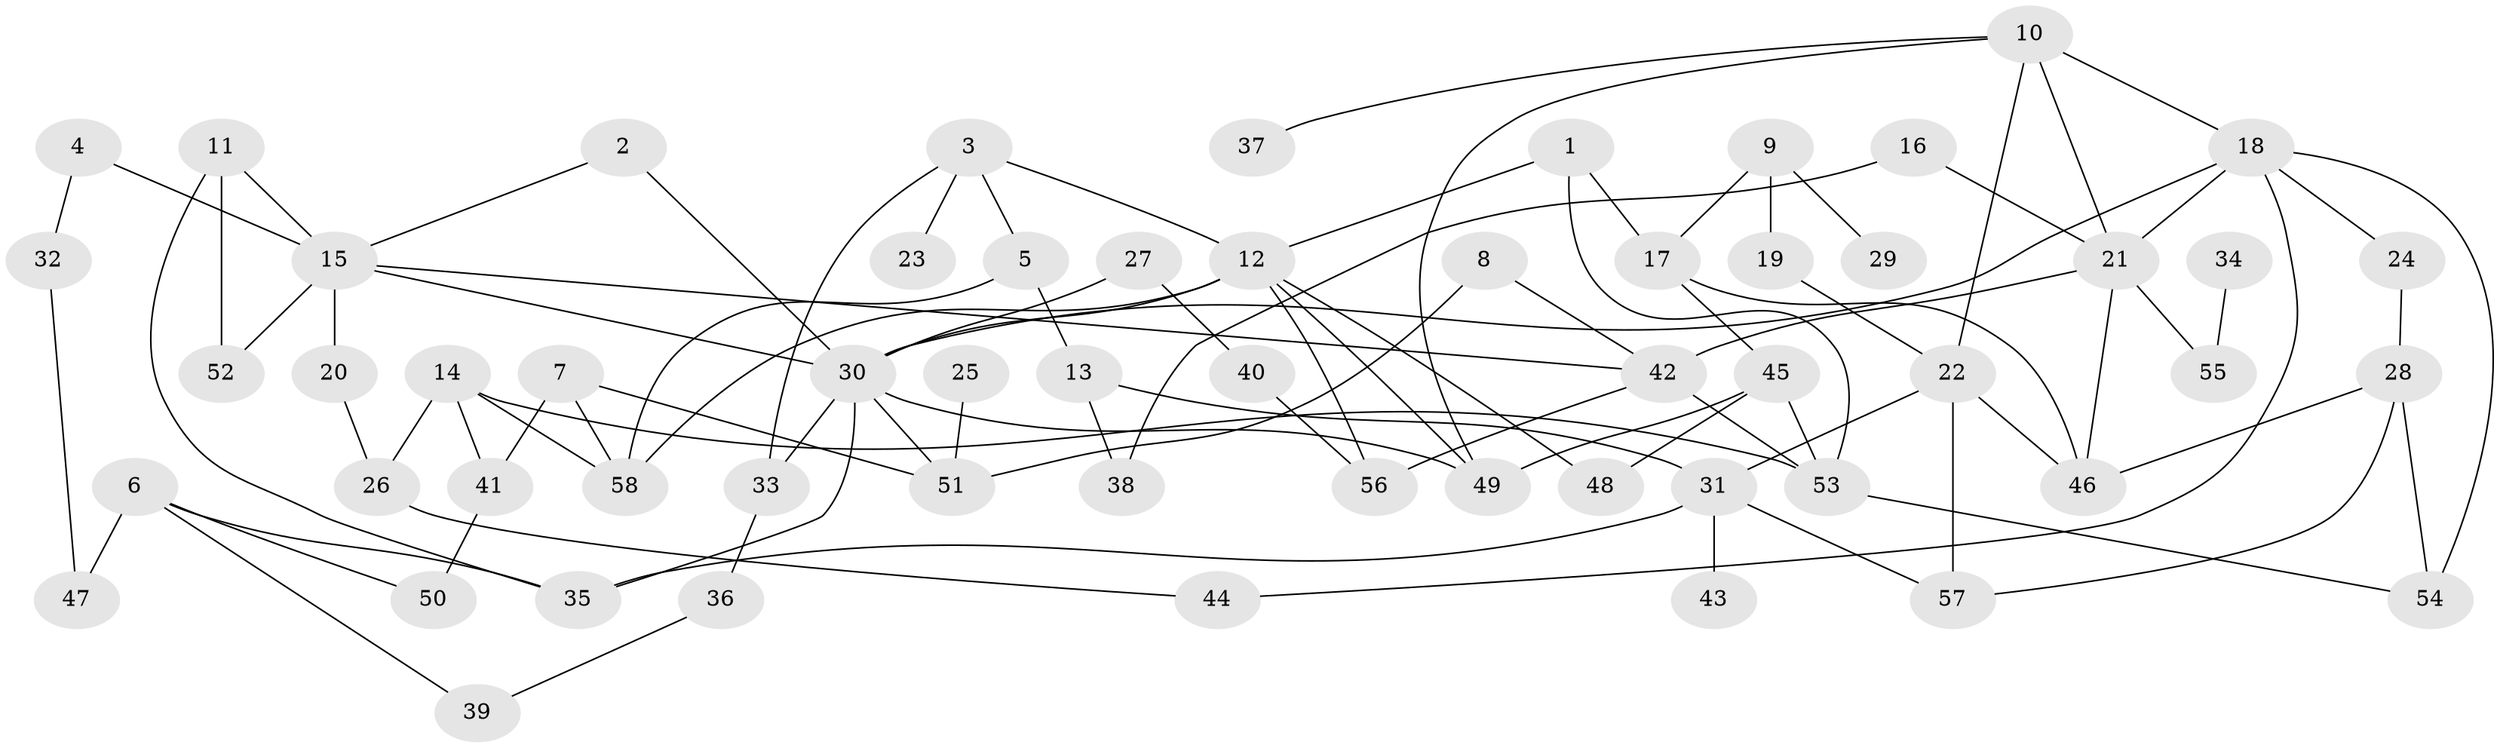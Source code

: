 // original degree distribution, {7: 0.034782608695652174, 11: 0.008695652173913044, 3: 0.2608695652173913, 4: 0.043478260869565216, 2: 0.3391304347826087, 5: 0.043478260869565216, 6: 0.02608695652173913, 1: 0.24347826086956523}
// Generated by graph-tools (version 1.1) at 2025/01/03/09/25 03:01:07]
// undirected, 58 vertices, 92 edges
graph export_dot {
graph [start="1"]
  node [color=gray90,style=filled];
  1;
  2;
  3;
  4;
  5;
  6;
  7;
  8;
  9;
  10;
  11;
  12;
  13;
  14;
  15;
  16;
  17;
  18;
  19;
  20;
  21;
  22;
  23;
  24;
  25;
  26;
  27;
  28;
  29;
  30;
  31;
  32;
  33;
  34;
  35;
  36;
  37;
  38;
  39;
  40;
  41;
  42;
  43;
  44;
  45;
  46;
  47;
  48;
  49;
  50;
  51;
  52;
  53;
  54;
  55;
  56;
  57;
  58;
  1 -- 12 [weight=1.0];
  1 -- 17 [weight=1.0];
  1 -- 53 [weight=1.0];
  2 -- 15 [weight=1.0];
  2 -- 30 [weight=1.0];
  3 -- 5 [weight=1.0];
  3 -- 12 [weight=1.0];
  3 -- 23 [weight=1.0];
  3 -- 33 [weight=1.0];
  4 -- 15 [weight=1.0];
  4 -- 32 [weight=1.0];
  5 -- 13 [weight=1.0];
  5 -- 58 [weight=1.0];
  6 -- 35 [weight=1.0];
  6 -- 39 [weight=1.0];
  6 -- 47 [weight=1.0];
  6 -- 50 [weight=1.0];
  7 -- 41 [weight=1.0];
  7 -- 51 [weight=1.0];
  7 -- 58 [weight=1.0];
  8 -- 42 [weight=1.0];
  8 -- 51 [weight=1.0];
  9 -- 17 [weight=1.0];
  9 -- 19 [weight=1.0];
  9 -- 29 [weight=1.0];
  10 -- 18 [weight=1.0];
  10 -- 21 [weight=1.0];
  10 -- 22 [weight=1.0];
  10 -- 37 [weight=1.0];
  10 -- 49 [weight=1.0];
  11 -- 15 [weight=1.0];
  11 -- 35 [weight=1.0];
  11 -- 52 [weight=1.0];
  12 -- 30 [weight=1.0];
  12 -- 48 [weight=1.0];
  12 -- 49 [weight=1.0];
  12 -- 56 [weight=1.0];
  12 -- 58 [weight=1.0];
  13 -- 31 [weight=1.0];
  13 -- 38 [weight=1.0];
  14 -- 26 [weight=1.0];
  14 -- 41 [weight=1.0];
  14 -- 53 [weight=1.0];
  14 -- 58 [weight=1.0];
  15 -- 20 [weight=1.0];
  15 -- 30 [weight=1.0];
  15 -- 42 [weight=1.0];
  15 -- 52 [weight=1.0];
  16 -- 21 [weight=1.0];
  16 -- 38 [weight=1.0];
  17 -- 45 [weight=1.0];
  17 -- 46 [weight=1.0];
  18 -- 21 [weight=1.0];
  18 -- 24 [weight=1.0];
  18 -- 30 [weight=1.0];
  18 -- 44 [weight=1.0];
  18 -- 54 [weight=1.0];
  19 -- 22 [weight=1.0];
  20 -- 26 [weight=1.0];
  21 -- 42 [weight=1.0];
  21 -- 46 [weight=1.0];
  21 -- 55 [weight=1.0];
  22 -- 31 [weight=1.0];
  22 -- 46 [weight=1.0];
  22 -- 57 [weight=1.0];
  24 -- 28 [weight=1.0];
  25 -- 51 [weight=1.0];
  26 -- 44 [weight=1.0];
  27 -- 30 [weight=1.0];
  27 -- 40 [weight=1.0];
  28 -- 46 [weight=1.0];
  28 -- 54 [weight=1.0];
  28 -- 57 [weight=1.0];
  30 -- 33 [weight=1.0];
  30 -- 35 [weight=1.0];
  30 -- 49 [weight=1.0];
  30 -- 51 [weight=1.0];
  31 -- 35 [weight=1.0];
  31 -- 43 [weight=1.0];
  31 -- 57 [weight=1.0];
  32 -- 47 [weight=1.0];
  33 -- 36 [weight=1.0];
  34 -- 55 [weight=1.0];
  36 -- 39 [weight=1.0];
  40 -- 56 [weight=1.0];
  41 -- 50 [weight=1.0];
  42 -- 53 [weight=1.0];
  42 -- 56 [weight=1.0];
  45 -- 48 [weight=1.0];
  45 -- 49 [weight=1.0];
  45 -- 53 [weight=1.0];
  53 -- 54 [weight=1.0];
}
